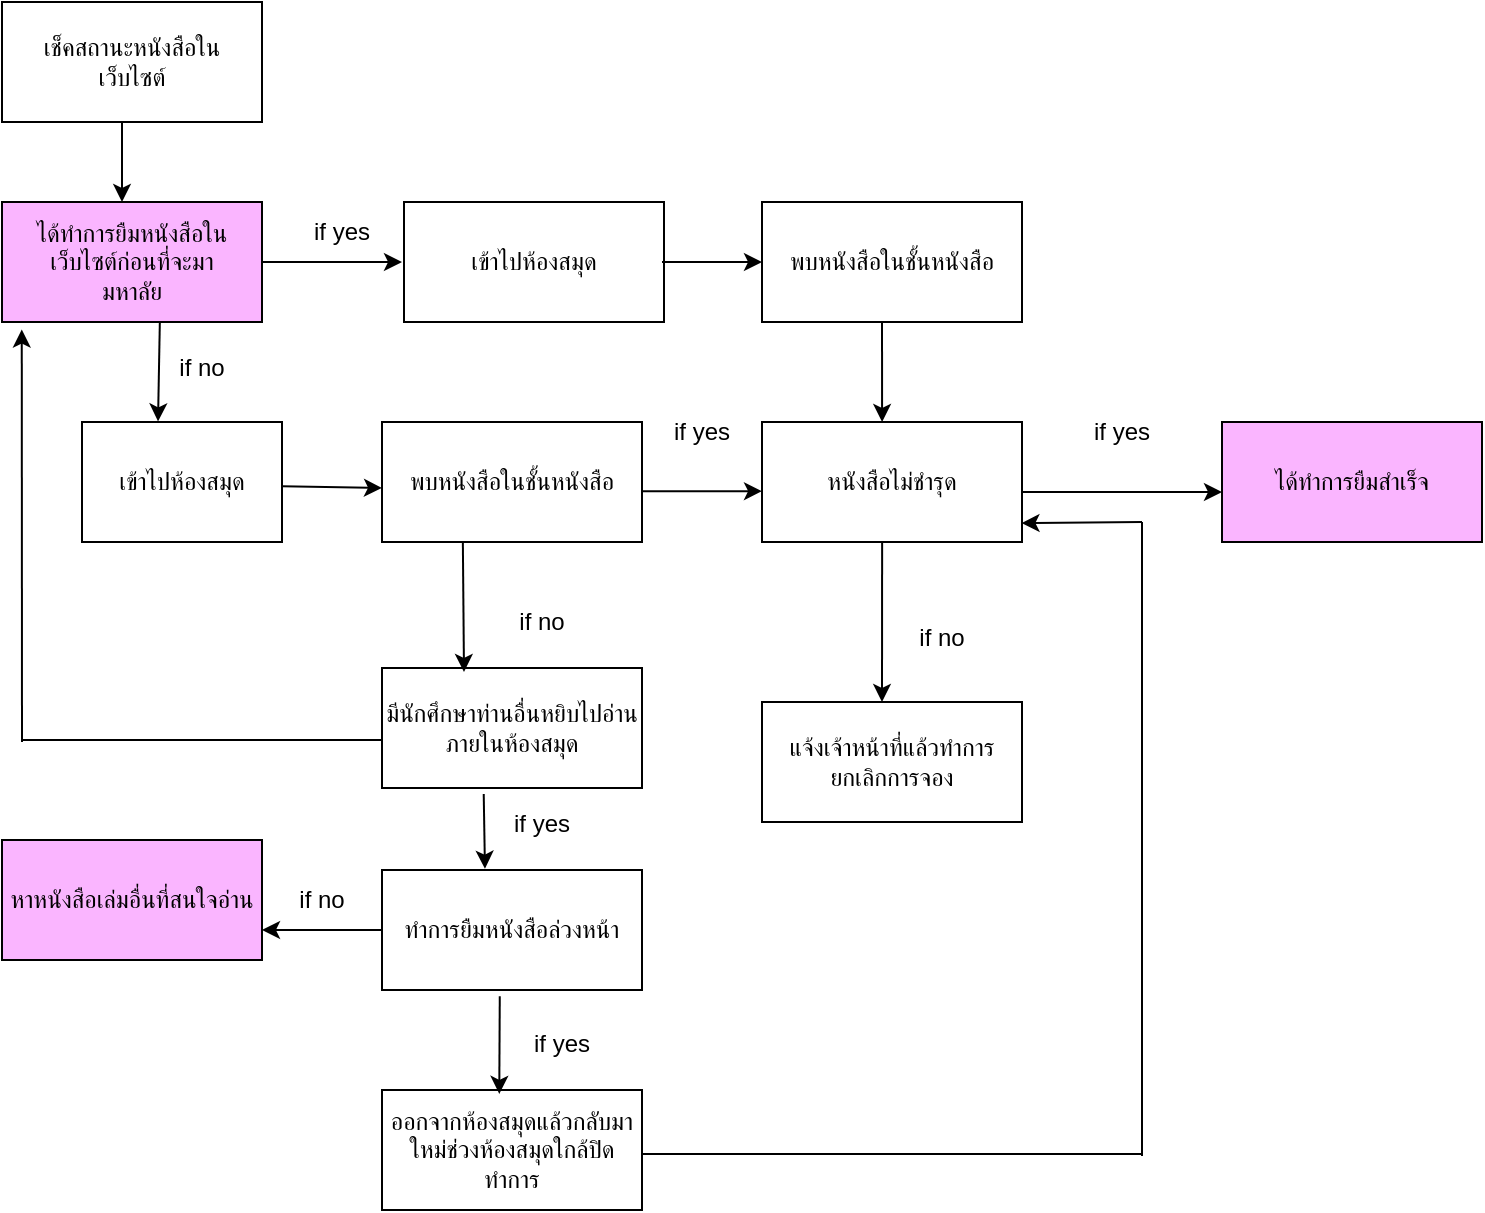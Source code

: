 <mxfile version="22.0.6" type="github">
  <diagram id="C5RBs43oDa-KdzZeNtuy" name="Page-1">
    <mxGraphModel dx="1518" dy="665" grid="1" gridSize="10" guides="1" tooltips="1" connect="1" arrows="1" fold="1" page="1" pageScale="1" pageWidth="827" pageHeight="1169" math="0" shadow="0">
      <root>
        <mxCell id="WIyWlLk6GJQsqaUBKTNV-0" />
        <mxCell id="WIyWlLk6GJQsqaUBKTNV-1" parent="WIyWlLk6GJQsqaUBKTNV-0" />
        <mxCell id="R21NLfSmPDXUTUfI8ZI1-1" value="เช็คสถานะหนังสือใน&lt;br&gt;เว็บไซต์" style="rounded=0;whiteSpace=wrap;html=1;" parent="WIyWlLk6GJQsqaUBKTNV-1" vertex="1">
          <mxGeometry x="10" y="20" width="130" height="60" as="geometry" />
        </mxCell>
        <mxCell id="R21NLfSmPDXUTUfI8ZI1-3" value="เข้าไปห้องสมุด" style="rounded=0;whiteSpace=wrap;html=1;" parent="WIyWlLk6GJQsqaUBKTNV-1" vertex="1">
          <mxGeometry x="211" y="120" width="130" height="60" as="geometry" />
        </mxCell>
        <mxCell id="R21NLfSmPDXUTUfI8ZI1-4" value="พบหนังสือในชั้นหนังสือ" style="rounded=0;whiteSpace=wrap;html=1;" parent="WIyWlLk6GJQsqaUBKTNV-1" vertex="1">
          <mxGeometry x="200" y="230" width="130" height="60" as="geometry" />
        </mxCell>
        <mxCell id="R21NLfSmPDXUTUfI8ZI1-6" value="ได้ทำการยืมสำเร็จ" style="rounded=0;whiteSpace=wrap;html=1;fillColor=#FAB5FF;" parent="WIyWlLk6GJQsqaUBKTNV-1" vertex="1">
          <mxGeometry x="620" y="230" width="130" height="60" as="geometry" />
        </mxCell>
        <mxCell id="R21NLfSmPDXUTUfI8ZI1-7" value="มีนักศึกษาท่านอื่นหยิบไปอ่านภายในห้องสมุด" style="rounded=0;whiteSpace=wrap;html=1;" parent="WIyWlLk6GJQsqaUBKTNV-1" vertex="1">
          <mxGeometry x="200" y="353" width="130" height="60" as="geometry" />
        </mxCell>
        <mxCell id="R21NLfSmPDXUTUfI8ZI1-11" value="" style="endArrow=classic;html=1;rounded=0;" parent="WIyWlLk6GJQsqaUBKTNV-1" edge="1">
          <mxGeometry width="50" height="50" relative="1" as="geometry">
            <mxPoint x="70" y="80" as="sourcePoint" />
            <mxPoint x="70" y="120" as="targetPoint" />
          </mxGeometry>
        </mxCell>
        <mxCell id="R21NLfSmPDXUTUfI8ZI1-13" value="" style="endArrow=classic;html=1;rounded=0;entryX=0;entryY=0.5;entryDx=0;entryDy=0;" parent="WIyWlLk6GJQsqaUBKTNV-1" edge="1">
          <mxGeometry width="50" height="50" relative="1" as="geometry">
            <mxPoint x="330" y="264.58" as="sourcePoint" />
            <mxPoint x="390" y="264.58" as="targetPoint" />
          </mxGeometry>
        </mxCell>
        <mxCell id="R21NLfSmPDXUTUfI8ZI1-14" value="" style="endArrow=classic;html=1;rounded=0;exitX=0.311;exitY=1.004;exitDx=0;exitDy=0;exitPerimeter=0;" parent="WIyWlLk6GJQsqaUBKTNV-1" edge="1" source="R21NLfSmPDXUTUfI8ZI1-4">
          <mxGeometry width="50" height="50" relative="1" as="geometry">
            <mxPoint x="240.86" y="295" as="sourcePoint" />
            <mxPoint x="241" y="355" as="targetPoint" />
          </mxGeometry>
        </mxCell>
        <mxCell id="R21NLfSmPDXUTUfI8ZI1-16" value="if yes" style="text;html=1;strokeColor=none;fillColor=none;align=center;verticalAlign=middle;whiteSpace=wrap;rounded=0;" parent="WIyWlLk6GJQsqaUBKTNV-1" vertex="1">
          <mxGeometry x="330" y="220" width="60" height="30" as="geometry" />
        </mxCell>
        <mxCell id="R21NLfSmPDXUTUfI8ZI1-17" value="if no" style="text;html=1;strokeColor=none;fillColor=none;align=center;verticalAlign=middle;whiteSpace=wrap;rounded=0;" parent="WIyWlLk6GJQsqaUBKTNV-1" vertex="1">
          <mxGeometry x="250" y="315" width="60" height="30" as="geometry" />
        </mxCell>
        <mxCell id="R21NLfSmPDXUTUfI8ZI1-18" value="หนังสือไม่ชำรุด" style="rounded=0;whiteSpace=wrap;html=1;" parent="WIyWlLk6GJQsqaUBKTNV-1" vertex="1">
          <mxGeometry x="390" y="230" width="130" height="60" as="geometry" />
        </mxCell>
        <mxCell id="R21NLfSmPDXUTUfI8ZI1-20" value="" style="endArrow=classic;html=1;rounded=0;entryX=0;entryY=0.5;entryDx=0;entryDy=0;" parent="WIyWlLk6GJQsqaUBKTNV-1" edge="1">
          <mxGeometry width="50" height="50" relative="1" as="geometry">
            <mxPoint x="520" y="265" as="sourcePoint" />
            <mxPoint x="620" y="265" as="targetPoint" />
          </mxGeometry>
        </mxCell>
        <mxCell id="R21NLfSmPDXUTUfI8ZI1-34" value="if yes" style="text;html=1;strokeColor=none;fillColor=none;align=center;verticalAlign=middle;whiteSpace=wrap;rounded=0;" parent="WIyWlLk6GJQsqaUBKTNV-1" vertex="1">
          <mxGeometry x="540" y="220" width="60" height="30" as="geometry" />
        </mxCell>
        <mxCell id="R21NLfSmPDXUTUfI8ZI1-41" value="แจ้งเจ้าหน้าที่แล้วทำการยกเลิกการจอง" style="rounded=0;whiteSpace=wrap;html=1;" parent="WIyWlLk6GJQsqaUBKTNV-1" vertex="1">
          <mxGeometry x="390" y="370" width="130" height="60" as="geometry" />
        </mxCell>
        <mxCell id="R21NLfSmPDXUTUfI8ZI1-45" value="" style="endArrow=classic;html=1;rounded=0;exitX=0.462;exitY=1;exitDx=0;exitDy=0;exitPerimeter=0;" parent="WIyWlLk6GJQsqaUBKTNV-1" edge="1" source="R21NLfSmPDXUTUfI8ZI1-18">
          <mxGeometry width="50" height="50" relative="1" as="geometry">
            <mxPoint x="450" y="295" as="sourcePoint" />
            <mxPoint x="450" y="370" as="targetPoint" />
          </mxGeometry>
        </mxCell>
        <mxCell id="R21NLfSmPDXUTUfI8ZI1-46" value="if no" style="text;html=1;strokeColor=none;fillColor=none;align=center;verticalAlign=middle;whiteSpace=wrap;rounded=0;" parent="WIyWlLk6GJQsqaUBKTNV-1" vertex="1">
          <mxGeometry x="450" y="323" width="60" height="30" as="geometry" />
        </mxCell>
        <mxCell id="R21NLfSmPDXUTUfI8ZI1-47" value="ทำการยืมหนังสือล่วงหน้า" style="rounded=0;whiteSpace=wrap;html=1;" parent="WIyWlLk6GJQsqaUBKTNV-1" vertex="1">
          <mxGeometry x="200" y="454" width="130" height="60" as="geometry" />
        </mxCell>
        <mxCell id="R21NLfSmPDXUTUfI8ZI1-48" value="" style="endArrow=classic;html=1;rounded=0;exitX=0.082;exitY=0.963;exitDx=0;exitDy=0;exitPerimeter=0;entryX=0.396;entryY=-0.044;entryDx=0;entryDy=0;entryPerimeter=0;" parent="WIyWlLk6GJQsqaUBKTNV-1" edge="1">
          <mxGeometry width="50" height="50" relative="1" as="geometry">
            <mxPoint x="250.86" y="416" as="sourcePoint" />
            <mxPoint x="251.48" y="453.36" as="targetPoint" />
          </mxGeometry>
        </mxCell>
        <mxCell id="R21NLfSmPDXUTUfI8ZI1-49" value="if yes" style="text;html=1;strokeColor=none;fillColor=none;align=center;verticalAlign=middle;whiteSpace=wrap;rounded=0;" parent="WIyWlLk6GJQsqaUBKTNV-1" vertex="1">
          <mxGeometry x="250" y="416" width="60" height="30" as="geometry" />
        </mxCell>
        <mxCell id="R21NLfSmPDXUTUfI8ZI1-50" value="หาหนังสือเล่มอื่นที่สนใจอ่าน" style="rounded=0;whiteSpace=wrap;html=1;fillColor=#FAB5FF;" parent="WIyWlLk6GJQsqaUBKTNV-1" vertex="1">
          <mxGeometry x="10" y="439" width="130" height="60" as="geometry" />
        </mxCell>
        <mxCell id="R21NLfSmPDXUTUfI8ZI1-51" value="" style="endArrow=classic;html=1;rounded=0;exitX=0;exitY=0.5;exitDx=0;exitDy=0;entryX=1;entryY=0.5;entryDx=0;entryDy=0;" parent="WIyWlLk6GJQsqaUBKTNV-1" source="R21NLfSmPDXUTUfI8ZI1-47" edge="1">
          <mxGeometry width="50" height="50" relative="1" as="geometry">
            <mxPoint x="140" y="484" as="sourcePoint" />
            <mxPoint x="140" y="484" as="targetPoint" />
          </mxGeometry>
        </mxCell>
        <mxCell id="R21NLfSmPDXUTUfI8ZI1-52" value="if no" style="text;html=1;strokeColor=none;fillColor=none;align=center;verticalAlign=middle;whiteSpace=wrap;rounded=0;" parent="WIyWlLk6GJQsqaUBKTNV-1" vertex="1">
          <mxGeometry x="140" y="454" width="60" height="30" as="geometry" />
        </mxCell>
        <mxCell id="R21NLfSmPDXUTUfI8ZI1-53" value="ออกจากห้องสมุดแล้วกลับมาใหม่ช่วงห้องสมุดใกล้ปิดทำการ" style="rounded=0;whiteSpace=wrap;html=1;" parent="WIyWlLk6GJQsqaUBKTNV-1" vertex="1">
          <mxGeometry x="200" y="564" width="130" height="60" as="geometry" />
        </mxCell>
        <mxCell id="R21NLfSmPDXUTUfI8ZI1-54" value="" style="endArrow=classic;html=1;rounded=0;entryX=0.451;entryY=-0.001;entryDx=0;entryDy=0;entryPerimeter=0;exitX=0.453;exitY=1.019;exitDx=0;exitDy=0;exitPerimeter=0;" parent="WIyWlLk6GJQsqaUBKTNV-1" edge="1">
          <mxGeometry width="50" height="50" relative="1" as="geometry">
            <mxPoint x="258.89" y="517.14" as="sourcePoint" />
            <mxPoint x="258.63" y="565.94" as="targetPoint" />
          </mxGeometry>
        </mxCell>
        <mxCell id="R21NLfSmPDXUTUfI8ZI1-56" value="if yes" style="text;html=1;strokeColor=none;fillColor=none;align=center;verticalAlign=middle;whiteSpace=wrap;rounded=0;" parent="WIyWlLk6GJQsqaUBKTNV-1" vertex="1">
          <mxGeometry x="260" y="526" width="60" height="30" as="geometry" />
        </mxCell>
        <mxCell id="R21NLfSmPDXUTUfI8ZI1-58" value="" style="endArrow=none;html=1;rounded=0;" parent="WIyWlLk6GJQsqaUBKTNV-1" edge="1">
          <mxGeometry width="50" height="50" relative="1" as="geometry">
            <mxPoint x="330" y="596" as="sourcePoint" />
            <mxPoint x="580" y="596" as="targetPoint" />
          </mxGeometry>
        </mxCell>
        <mxCell id="R21NLfSmPDXUTUfI8ZI1-59" value="" style="endArrow=classic;html=1;rounded=0;entryX=0.998;entryY=0.809;entryDx=0;entryDy=0;entryPerimeter=0;" parent="WIyWlLk6GJQsqaUBKTNV-1" edge="1">
          <mxGeometry width="50" height="50" relative="1" as="geometry">
            <mxPoint x="580" y="280" as="sourcePoint" />
            <mxPoint x="519.74" y="280.54" as="targetPoint" />
          </mxGeometry>
        </mxCell>
        <mxCell id="R21NLfSmPDXUTUfI8ZI1-60" value="" style="endArrow=none;html=1;rounded=0;" parent="WIyWlLk6GJQsqaUBKTNV-1" edge="1">
          <mxGeometry width="50" height="50" relative="1" as="geometry">
            <mxPoint x="580" y="597" as="sourcePoint" />
            <mxPoint x="580" y="280" as="targetPoint" />
          </mxGeometry>
        </mxCell>
        <mxCell id="DkYj70Plk6uaG3JZy0Jq-1" value="ได้ทำการยืมหนังสือในเว็บไซต์ก่อนที่จะมา&lt;br&gt;มหาลัย" style="rounded=0;whiteSpace=wrap;html=1;fillColor=#FAB5FF;" vertex="1" parent="WIyWlLk6GJQsqaUBKTNV-1">
          <mxGeometry x="10" y="120" width="130" height="60" as="geometry" />
        </mxCell>
        <mxCell id="DkYj70Plk6uaG3JZy0Jq-2" value="" style="endArrow=classic;html=1;rounded=0;" edge="1" parent="WIyWlLk6GJQsqaUBKTNV-1">
          <mxGeometry width="50" height="50" relative="1" as="geometry">
            <mxPoint x="140" y="150" as="sourcePoint" />
            <mxPoint x="210" y="150" as="targetPoint" />
          </mxGeometry>
        </mxCell>
        <mxCell id="DkYj70Plk6uaG3JZy0Jq-6" value="" style="endArrow=none;html=1;rounded=0;" edge="1" parent="WIyWlLk6GJQsqaUBKTNV-1">
          <mxGeometry width="50" height="50" relative="1" as="geometry">
            <mxPoint x="20" y="389" as="sourcePoint" />
            <mxPoint x="200" y="389" as="targetPoint" />
          </mxGeometry>
        </mxCell>
        <mxCell id="DkYj70Plk6uaG3JZy0Jq-8" value="เข้าไปห้องสมุด" style="rounded=0;whiteSpace=wrap;html=1;" vertex="1" parent="WIyWlLk6GJQsqaUBKTNV-1">
          <mxGeometry x="50" y="230" width="100" height="60" as="geometry" />
        </mxCell>
        <mxCell id="DkYj70Plk6uaG3JZy0Jq-9" value="if yes" style="text;html=1;strokeColor=none;fillColor=none;align=center;verticalAlign=middle;whiteSpace=wrap;rounded=0;" vertex="1" parent="WIyWlLk6GJQsqaUBKTNV-1">
          <mxGeometry x="150" y="120" width="60" height="30" as="geometry" />
        </mxCell>
        <mxCell id="DkYj70Plk6uaG3JZy0Jq-10" value="if no" style="text;html=1;strokeColor=none;fillColor=none;align=center;verticalAlign=middle;whiteSpace=wrap;rounded=0;" vertex="1" parent="WIyWlLk6GJQsqaUBKTNV-1">
          <mxGeometry x="80" y="188" width="60" height="30" as="geometry" />
        </mxCell>
        <mxCell id="DkYj70Plk6uaG3JZy0Jq-11" value="" style="endArrow=classic;html=1;rounded=0;entryX=0.38;entryY=-0.005;entryDx=0;entryDy=0;entryPerimeter=0;exitX=0.607;exitY=1.008;exitDx=0;exitDy=0;exitPerimeter=0;" edge="1" parent="WIyWlLk6GJQsqaUBKTNV-1" source="DkYj70Plk6uaG3JZy0Jq-1" target="DkYj70Plk6uaG3JZy0Jq-8">
          <mxGeometry width="50" height="50" relative="1" as="geometry">
            <mxPoint x="90" y="180" as="sourcePoint" />
            <mxPoint x="120" y="130" as="targetPoint" />
          </mxGeometry>
        </mxCell>
        <mxCell id="DkYj70Plk6uaG3JZy0Jq-12" value="" style="endArrow=classic;html=1;rounded=0;entryX=0;entryY=0.5;entryDx=0;entryDy=0;" edge="1" parent="WIyWlLk6GJQsqaUBKTNV-1">
          <mxGeometry width="50" height="50" relative="1" as="geometry">
            <mxPoint x="150" y="262.18" as="sourcePoint" />
            <mxPoint x="200" y="263" as="targetPoint" />
          </mxGeometry>
        </mxCell>
        <mxCell id="DkYj70Plk6uaG3JZy0Jq-15" value="" style="endArrow=classic;html=1;rounded=0;entryX=0.076;entryY=1.063;entryDx=0;entryDy=0;entryPerimeter=0;" edge="1" parent="WIyWlLk6GJQsqaUBKTNV-1" target="DkYj70Plk6uaG3JZy0Jq-1">
          <mxGeometry width="50" height="50" relative="1" as="geometry">
            <mxPoint x="20" y="390" as="sourcePoint" />
            <mxPoint x="20" y="190" as="targetPoint" />
          </mxGeometry>
        </mxCell>
        <mxCell id="DkYj70Plk6uaG3JZy0Jq-16" value="พบหนังสือในชั้นหนังสือ" style="rounded=0;whiteSpace=wrap;html=1;" vertex="1" parent="WIyWlLk6GJQsqaUBKTNV-1">
          <mxGeometry x="390" y="120" width="130" height="60" as="geometry" />
        </mxCell>
        <mxCell id="DkYj70Plk6uaG3JZy0Jq-17" value="" style="endArrow=classic;html=1;rounded=0;entryX=0;entryY=0.5;entryDx=0;entryDy=0;" edge="1" parent="WIyWlLk6GJQsqaUBKTNV-1" target="DkYj70Plk6uaG3JZy0Jq-16">
          <mxGeometry width="50" height="50" relative="1" as="geometry">
            <mxPoint x="340" y="150" as="sourcePoint" />
            <mxPoint x="390" y="100" as="targetPoint" />
          </mxGeometry>
        </mxCell>
        <mxCell id="DkYj70Plk6uaG3JZy0Jq-19" value="" style="endArrow=classic;html=1;rounded=0;entryX=0.462;entryY=0;entryDx=0;entryDy=0;entryPerimeter=0;" edge="1" parent="WIyWlLk6GJQsqaUBKTNV-1" target="R21NLfSmPDXUTUfI8ZI1-18">
          <mxGeometry width="50" height="50" relative="1" as="geometry">
            <mxPoint x="450" y="180" as="sourcePoint" />
            <mxPoint x="500" y="130" as="targetPoint" />
          </mxGeometry>
        </mxCell>
      </root>
    </mxGraphModel>
  </diagram>
</mxfile>
